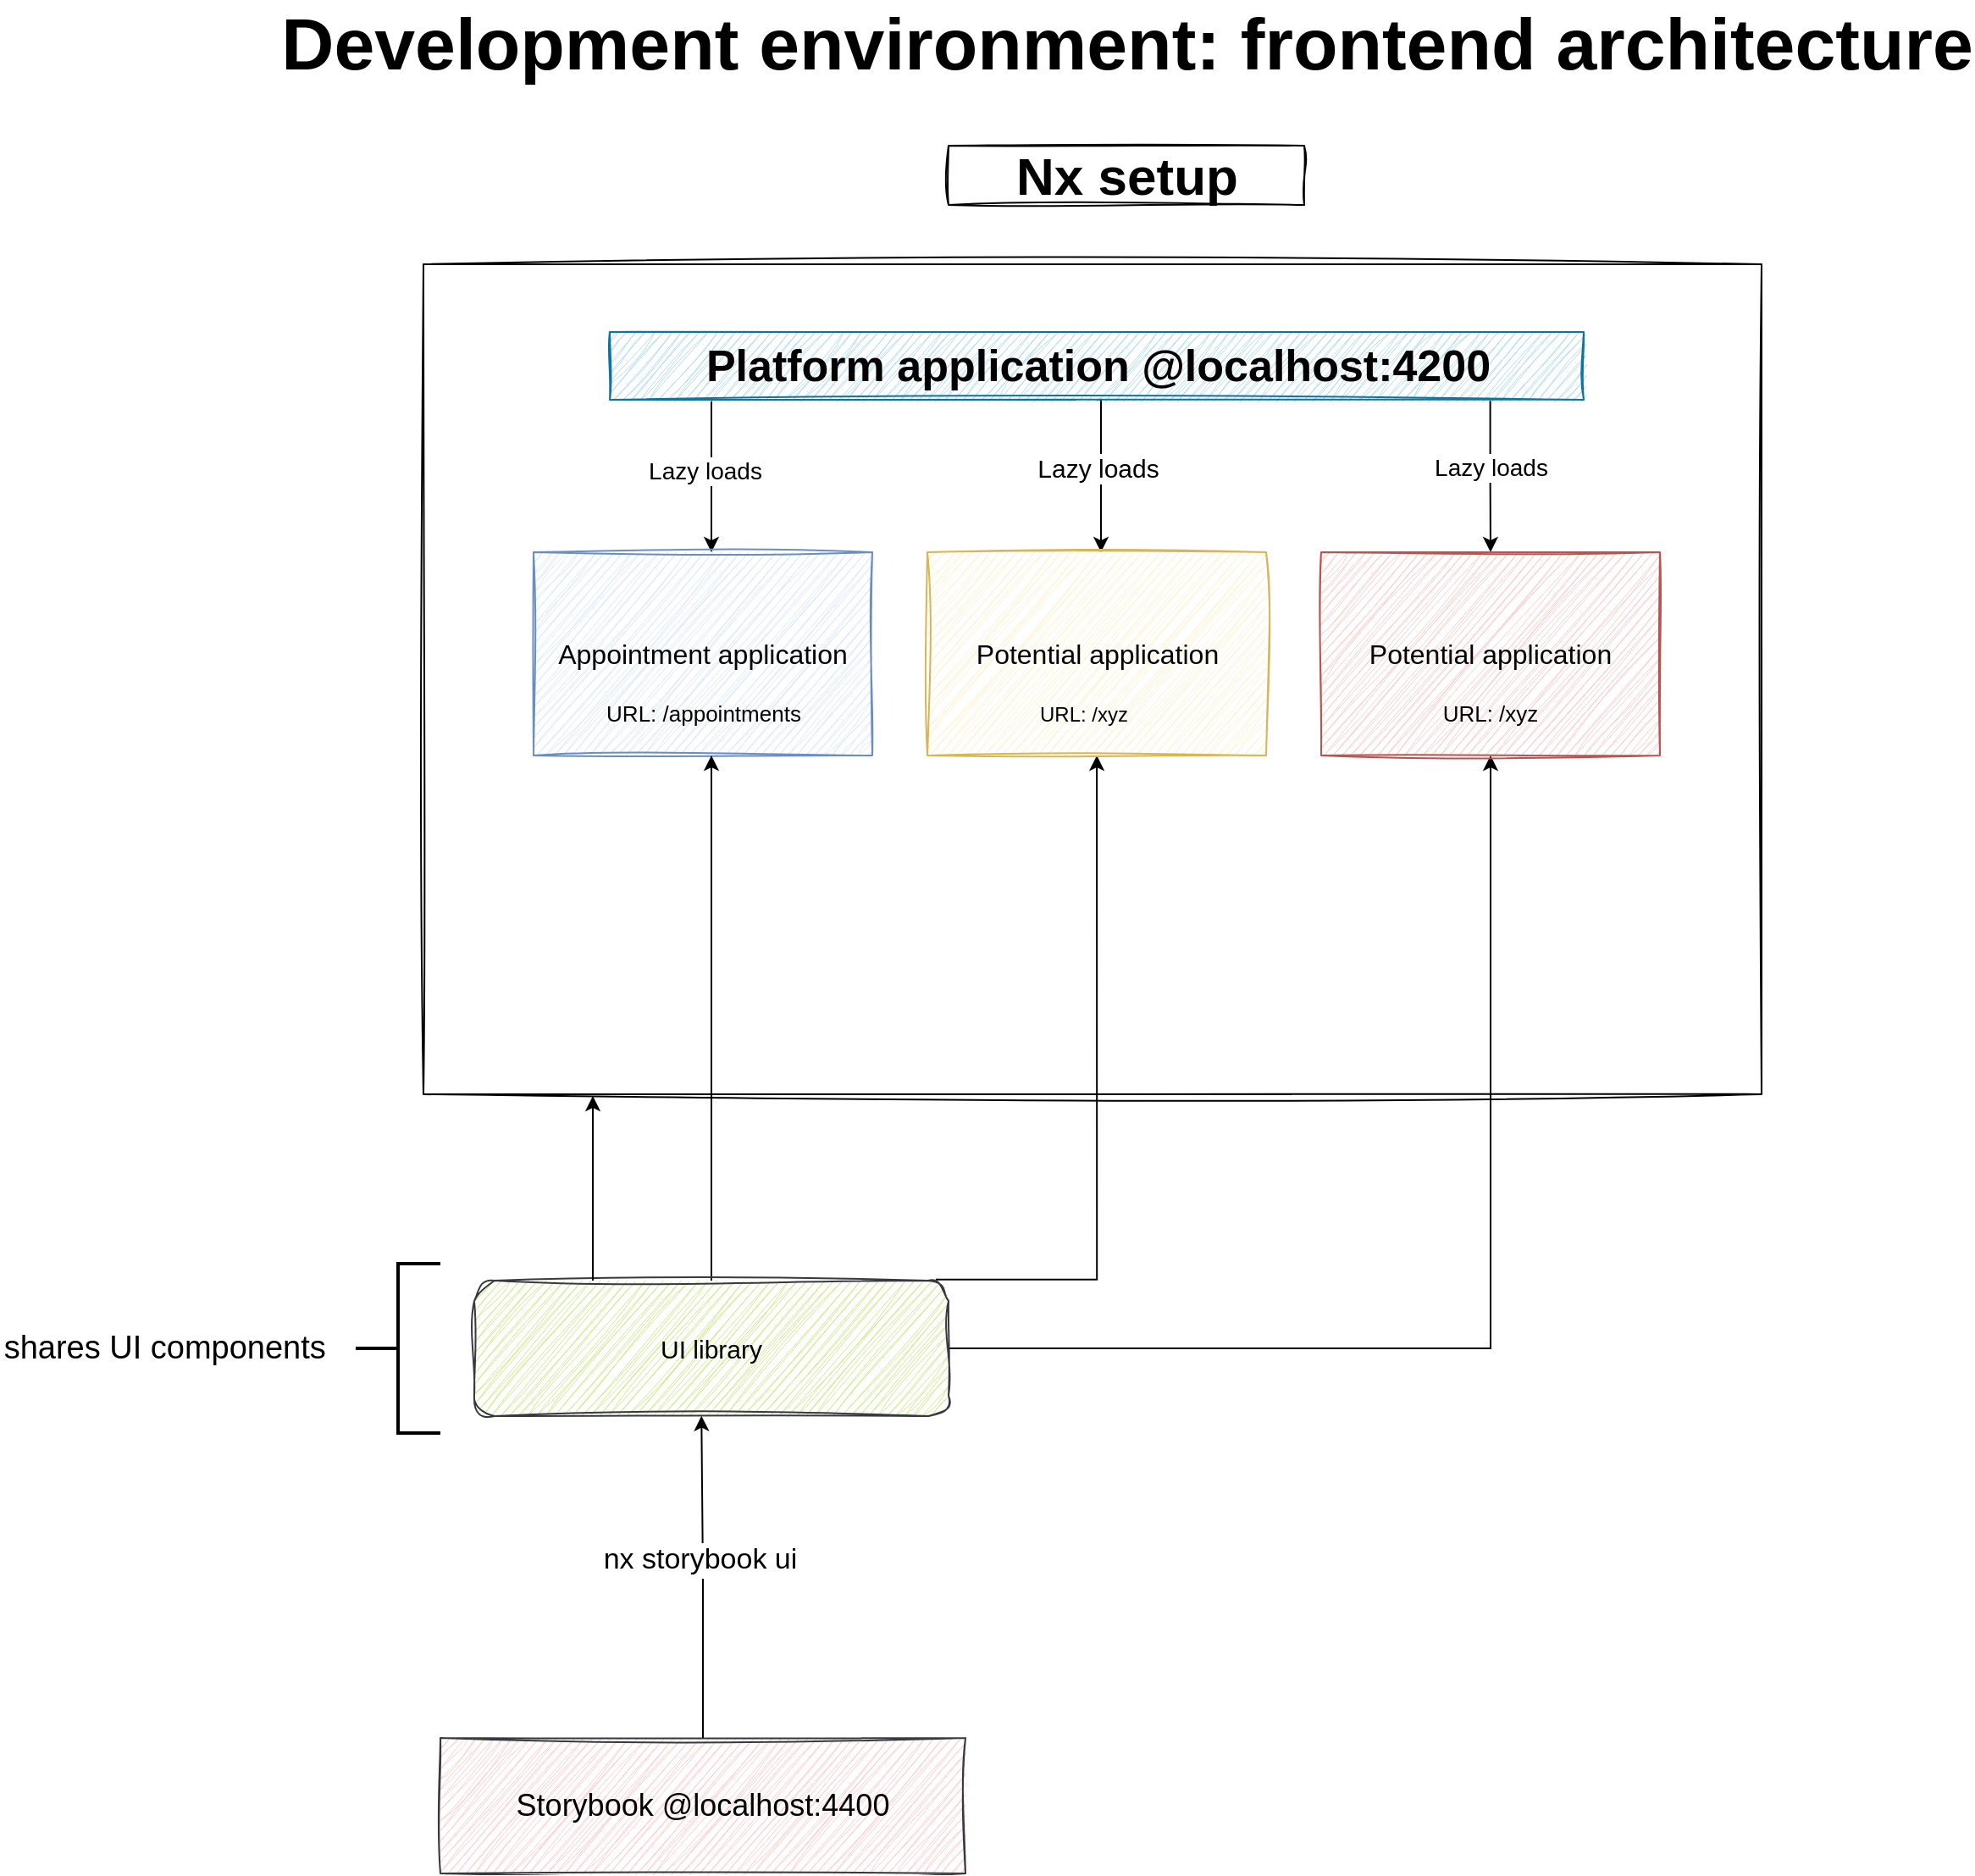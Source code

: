 <mxfile version="24.8.6">
  <diagram name="Page-1" id="nh4jwneAX2I31Z53x2l4">
    <mxGraphModel dx="5070" dy="1365" grid="1" gridSize="10" guides="1" tooltips="1" connect="1" arrows="1" fold="1" page="1" pageScale="1" pageWidth="3000" pageHeight="3000" math="0" shadow="0">
      <root>
        <mxCell id="0" />
        <mxCell id="1" parent="0" />
        <mxCell id="LP7Ed1BWK_VpSIzqsCGS-2" value="" style="rounded=0;whiteSpace=wrap;html=1;movable=1;resizable=1;rotatable=1;deletable=1;editable=1;locked=0;connectable=1;sketch=1;curveFitting=1;jiggle=2;" parent="1" vertex="1">
          <mxGeometry x="-1800" y="580" width="790" height="490" as="geometry" />
        </mxCell>
        <mxCell id="LP7Ed1BWK_VpSIzqsCGS-1" value="&lt;span style=&quot;font-size: 43px;&quot;&gt;Development environment: frontend architecture&lt;/span&gt;" style="text;strokeColor=none;fillColor=none;html=1;fontSize=24;fontStyle=1;verticalAlign=middle;align=center;" parent="1" vertex="1">
          <mxGeometry x="-1885" y="430" width="1000" height="40" as="geometry" />
        </mxCell>
        <mxCell id="LP7Ed1BWK_VpSIzqsCGS-23" style="edgeStyle=orthogonalEdgeStyle;rounded=0;orthogonalLoop=1;jettySize=auto;html=1;exitX=0.5;exitY=1;exitDx=0;exitDy=0;" parent="1" source="LP7Ed1BWK_VpSIzqsCGS-4" target="LP7Ed1BWK_VpSIzqsCGS-13" edge="1">
          <mxGeometry relative="1" as="geometry">
            <Array as="points">
              <mxPoint x="-1400" y="660" />
            </Array>
          </mxGeometry>
        </mxCell>
        <mxCell id="LP7Ed1BWK_VpSIzqsCGS-24" style="edgeStyle=orthogonalEdgeStyle;rounded=0;orthogonalLoop=1;jettySize=auto;html=1;exitX=0.25;exitY=1;exitDx=0;exitDy=0;" parent="1" source="LP7Ed1BWK_VpSIzqsCGS-4" target="LP7Ed1BWK_VpSIzqsCGS-5" edge="1">
          <mxGeometry relative="1" as="geometry">
            <Array as="points">
              <mxPoint x="-1630" y="660" />
            </Array>
          </mxGeometry>
        </mxCell>
        <mxCell id="LP7Ed1BWK_VpSIzqsCGS-25" value="Lazy loads" style="edgeLabel;html=1;align=center;verticalAlign=middle;resizable=0;points=[];fontSize=14;" parent="LP7Ed1BWK_VpSIzqsCGS-24" vertex="1" connectable="0">
          <mxGeometry x="-0.048" relative="1" as="geometry">
            <mxPoint x="-5" y="42" as="offset" />
          </mxGeometry>
        </mxCell>
        <mxCell id="LP7Ed1BWK_VpSIzqsCGS-4" value="&lt;font style=&quot;font-size: 26px;&quot;&gt;Platform application @localhost:4200&lt;/font&gt;" style="text;fillColor=#b1ddf0;html=1;fontSize=24;fontStyle=1;verticalAlign=middle;align=center;rounded=0;sketch=1;curveFitting=1;jiggle=2;strokeColor=#10739e;" parent="1" vertex="1">
          <mxGeometry x="-1690" y="620" width="575" height="40" as="geometry" />
        </mxCell>
        <mxCell id="LP7Ed1BWK_VpSIzqsCGS-5" value="Appointment application" style="rounded=0;whiteSpace=wrap;html=1;fillColor=#dae8fc;strokeColor=#6c8ebf;sketch=1;curveFitting=1;jiggle=2;fontSize=16;" parent="1" vertex="1">
          <mxGeometry x="-1735" y="750" width="200" height="120" as="geometry" />
        </mxCell>
        <mxCell id="LP7Ed1BWK_VpSIzqsCGS-31" style="edgeStyle=orthogonalEdgeStyle;rounded=0;orthogonalLoop=1;jettySize=auto;html=1;entryX=0.5;entryY=1;entryDx=0;entryDy=0;" parent="1" source="LP7Ed1BWK_VpSIzqsCGS-8" target="LP7Ed1BWK_VpSIzqsCGS-16" edge="1">
          <mxGeometry relative="1" as="geometry">
            <mxPoint x="-1420" y="1130" as="targetPoint" />
          </mxGeometry>
        </mxCell>
        <mxCell id="LP7Ed1BWK_VpSIzqsCGS-32" style="edgeStyle=orthogonalEdgeStyle;rounded=0;orthogonalLoop=1;jettySize=auto;html=1;" parent="1" source="LP7Ed1BWK_VpSIzqsCGS-8" target="LP7Ed1BWK_VpSIzqsCGS-5" edge="1">
          <mxGeometry relative="1" as="geometry">
            <Array as="points">
              <mxPoint x="-1730" y="1180" />
              <mxPoint x="-1730" y="1180" />
            </Array>
          </mxGeometry>
        </mxCell>
        <mxCell id="LP7Ed1BWK_VpSIzqsCGS-33" style="edgeStyle=orthogonalEdgeStyle;rounded=0;orthogonalLoop=1;jettySize=auto;html=1;entryX=0.5;entryY=1;entryDx=0;entryDy=0;exitX=0.973;exitY=-0.008;exitDx=0;exitDy=0;exitPerimeter=0;" parent="1" source="LP7Ed1BWK_VpSIzqsCGS-8" edge="1">
          <mxGeometry relative="1" as="geometry">
            <mxPoint x="-1490" y="1180" as="sourcePoint" />
            <mxPoint x="-1402.45" y="870.0" as="targetPoint" />
            <Array as="points">
              <mxPoint x="-1402" y="1179" />
            </Array>
          </mxGeometry>
        </mxCell>
        <mxCell id="LP7Ed1BWK_VpSIzqsCGS-8" value="&lt;font style=&quot;font-size: 15px;&quot;&gt;UI library&lt;/font&gt;" style="rounded=1;whiteSpace=wrap;html=1;sketch=1;curveFitting=1;jiggle=2;fillColor=#cdeb8b;strokeColor=#36393d;" parent="1" vertex="1">
          <mxGeometry x="-1770" y="1180" width="280" height="80" as="geometry" />
        </mxCell>
        <mxCell id="LP7Ed1BWK_VpSIzqsCGS-13" value="&lt;font style=&quot;font-size: 16px;&quot;&gt;Potential application&lt;/font&gt;" style="rounded=0;whiteSpace=wrap;html=1;fillColor=#fff2cc;strokeColor=#d6b656;sketch=1;curveFitting=1;jiggle=2;" parent="1" vertex="1">
          <mxGeometry x="-1502.5" y="750" width="200" height="120" as="geometry" />
        </mxCell>
        <mxCell id="LP7Ed1BWK_VpSIzqsCGS-28" value="URL: /appointments" style="text;html=1;align=center;verticalAlign=middle;whiteSpace=wrap;rounded=0;fontSize=13;" parent="1" vertex="1">
          <mxGeometry x="-1697.5" y="830" width="125" height="30" as="geometry" />
        </mxCell>
        <mxCell id="LP7Ed1BWK_VpSIzqsCGS-29" value="&lt;span style=&quot;font-size: 12px;&quot;&gt;URL: /xyz&lt;/span&gt;" style="text;html=1;align=center;verticalAlign=middle;whiteSpace=wrap;rounded=0;fontSize=13;" parent="1" vertex="1">
          <mxGeometry x="-1490" y="830" width="160" height="30" as="geometry" />
        </mxCell>
        <mxCell id="LP7Ed1BWK_VpSIzqsCGS-37" value="" style="edgeStyle=orthogonalEdgeStyle;rounded=0;orthogonalLoop=1;jettySize=auto;html=1;exitX=0.904;exitY=1.016;exitDx=0;exitDy=0;entryX=0.5;entryY=0;entryDx=0;entryDy=0;exitPerimeter=0;" parent="1" source="LP7Ed1BWK_VpSIzqsCGS-4" target="LP7Ed1BWK_VpSIzqsCGS-16" edge="1">
          <mxGeometry relative="1" as="geometry">
            <mxPoint x="-1507.5" y="700" as="sourcePoint" />
            <mxPoint x="-1170" y="770" as="targetPoint" />
            <Array as="points" />
          </mxGeometry>
        </mxCell>
        <mxCell id="LP7Ed1BWK_VpSIzqsCGS-16" value="&lt;font style=&quot;font-size: 16px;&quot;&gt;Potential application&lt;/font&gt;" style="rounded=0;whiteSpace=wrap;html=1;fillColor=#f8cecc;strokeColor=#b85450;sketch=1;curveFitting=1;jiggle=2;" parent="1" vertex="1">
          <mxGeometry x="-1270" y="750" width="200" height="120" as="geometry" />
        </mxCell>
        <mxCell id="LP7Ed1BWK_VpSIzqsCGS-38" value="Lazy loads" style="edgeLabel;html=1;align=center;verticalAlign=middle;resizable=0;points=[];fontSize=15;" parent="1" vertex="1" connectable="0">
          <mxGeometry x="-1402.498" y="700.0" as="geometry" />
        </mxCell>
        <mxCell id="LP7Ed1BWK_VpSIzqsCGS-39" value="Lazy loads" style="edgeLabel;html=1;align=center;verticalAlign=middle;resizable=0;points=[];fontSize=14;" parent="1" vertex="1" connectable="0">
          <mxGeometry x="-1169.998" y="700.0" as="geometry" />
        </mxCell>
        <mxCell id="LP7Ed1BWK_VpSIzqsCGS-30" value="URL: /xyz" style="text;html=1;align=center;verticalAlign=middle;whiteSpace=wrap;rounded=0;fontSize=13;" parent="1" vertex="1">
          <mxGeometry x="-1200" y="830" width="60" height="30" as="geometry" />
        </mxCell>
        <mxCell id="LP7Ed1BWK_VpSIzqsCGS-41" value="" style="strokeWidth=2;html=1;shape=mxgraph.flowchart.annotation_2;align=left;labelPosition=right;pointerEvents=1;" parent="1" vertex="1">
          <mxGeometry x="-1840" y="1170" width="50" height="100" as="geometry" />
        </mxCell>
        <mxCell id="LP7Ed1BWK_VpSIzqsCGS-42" value="shares UI components&amp;nbsp;" style="text;html=1;align=center;verticalAlign=middle;whiteSpace=wrap;rounded=0;fontSize=19;" parent="1" vertex="1">
          <mxGeometry x="-2050" y="1205" width="200" height="30" as="geometry" />
        </mxCell>
        <mxCell id="LP7Ed1BWK_VpSIzqsCGS-44" style="edgeStyle=orthogonalEdgeStyle;rounded=0;orthogonalLoop=1;jettySize=auto;html=1;exitX=0.25;exitY=0;exitDx=0;exitDy=0;" parent="1" source="LP7Ed1BWK_VpSIzqsCGS-8" edge="1">
          <mxGeometry relative="1" as="geometry">
            <mxPoint x="-1700" y="1071" as="targetPoint" />
            <Array as="points">
              <mxPoint x="-1700" y="1071" />
            </Array>
          </mxGeometry>
        </mxCell>
        <mxCell id="LP7Ed1BWK_VpSIzqsCGS-46" value="&lt;font style=&quot;font-size: 31px;&quot;&gt;Nx setup&lt;/font&gt;" style="text;strokeColor=default;fillColor=none;html=1;fontSize=24;fontStyle=1;verticalAlign=middle;align=center;rounded=0;sketch=1;curveFitting=1;jiggle=2;" parent="1" vertex="1">
          <mxGeometry x="-1490" y="510" width="210" height="35" as="geometry" />
        </mxCell>
        <mxCell id="lYHz6h8Hog2-7QlPZJF8-1" value="&lt;font style=&quot;font-size: 18px;&quot;&gt;Storybook @localhost:4400&lt;/font&gt;" style="rounded=0;whiteSpace=wrap;html=1;sketch=1;curveFitting=1;jiggle=2;fillColor=#ffcccc;strokeColor=#36393d;" vertex="1" parent="1">
          <mxGeometry x="-1790" y="1450" width="310" height="80" as="geometry" />
        </mxCell>
        <mxCell id="lYHz6h8Hog2-7QlPZJF8-4" style="edgeStyle=orthogonalEdgeStyle;rounded=0;orthogonalLoop=1;jettySize=auto;html=1;entryX=0.479;entryY=0.998;entryDx=0;entryDy=0;entryPerimeter=0;" edge="1" parent="1" source="lYHz6h8Hog2-7QlPZJF8-1" target="LP7Ed1BWK_VpSIzqsCGS-8">
          <mxGeometry relative="1" as="geometry" />
        </mxCell>
        <mxCell id="lYHz6h8Hog2-7QlPZJF8-5" value="&lt;font style=&quot;font-size: 17px;&quot;&gt;nx storybook ui&lt;/font&gt;" style="edgeLabel;html=1;align=center;verticalAlign=middle;resizable=0;points=[];" vertex="1" connectable="0" parent="lYHz6h8Hog2-7QlPZJF8-4">
          <mxGeometry x="0.11" y="1" relative="1" as="geometry">
            <mxPoint as="offset" />
          </mxGeometry>
        </mxCell>
      </root>
    </mxGraphModel>
  </diagram>
</mxfile>
